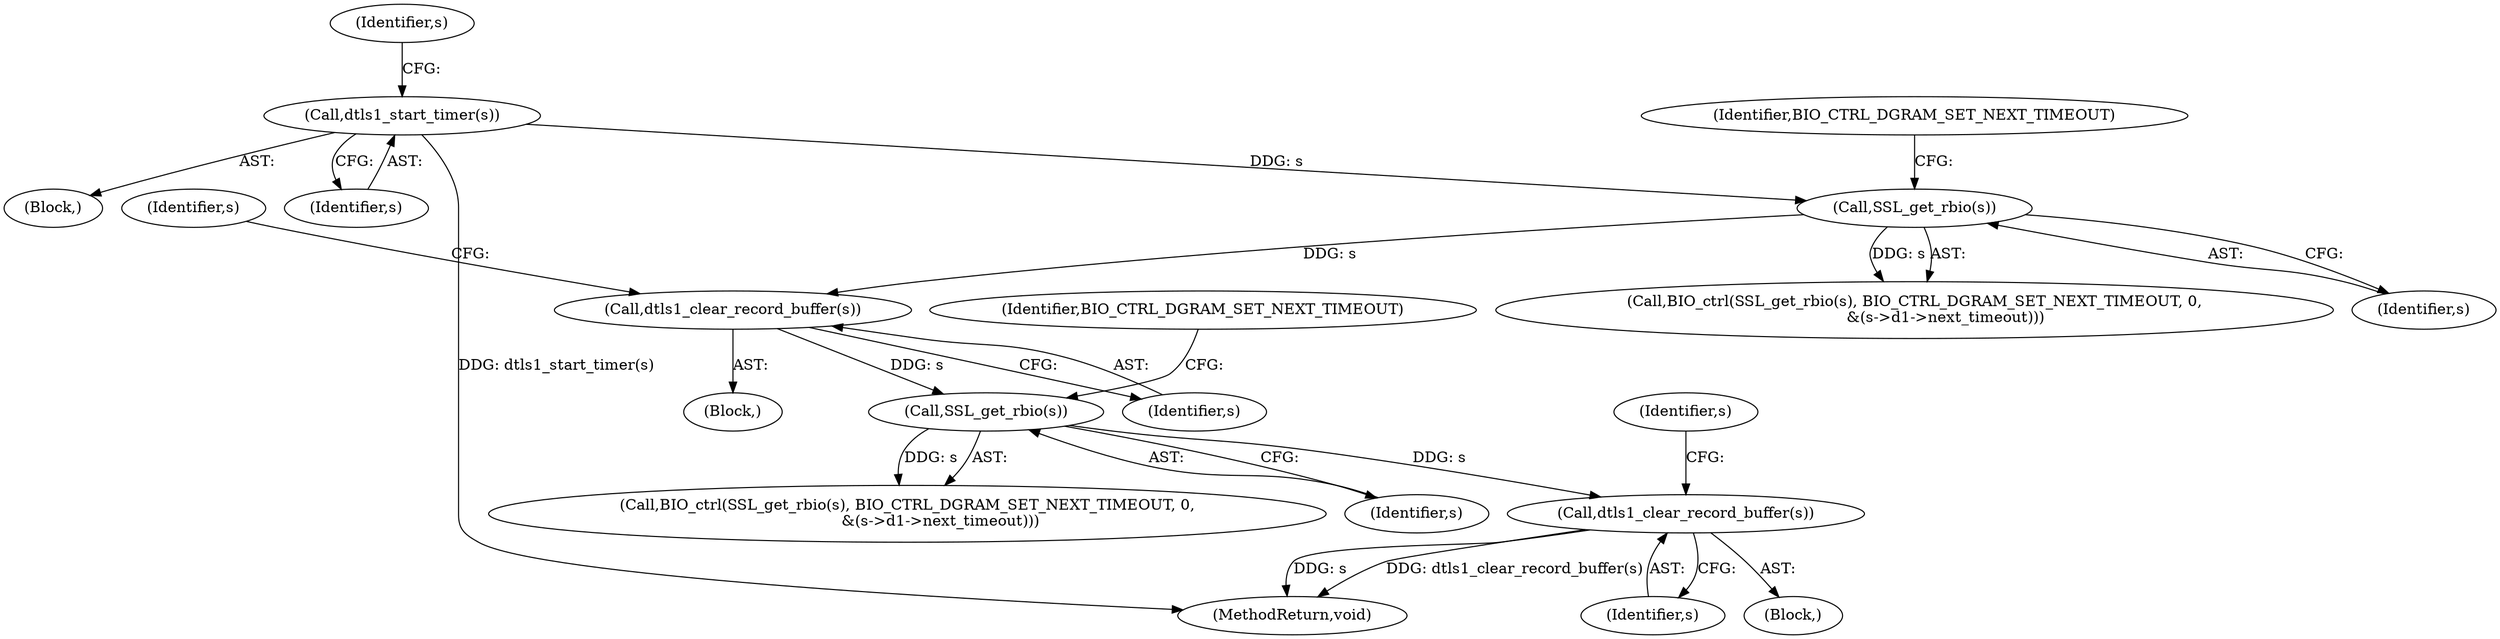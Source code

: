 digraph "1_openssl_f5c7f5dfbaf0d2f7d946d0fe86f08e6bcb36ed0d_0@del" {
"1000693" [label="(Call,dtls1_clear_record_buffer(s))"];
"1000683" [label="(Call,SSL_get_rbio(s))"];
"1000670" [label="(Call,dtls1_clear_record_buffer(s))"];
"1000660" [label="(Call,SSL_get_rbio(s))"];
"1000621" [label="(Call,dtls1_start_timer(s))"];
"1000661" [label="(Identifier,s)"];
"1000670" [label="(Call,dtls1_clear_record_buffer(s))"];
"1000683" [label="(Call,SSL_get_rbio(s))"];
"1000621" [label="(Call,dtls1_start_timer(s))"];
"1000659" [label="(Call,BIO_ctrl(SSL_get_rbio(s), BIO_CTRL_DGRAM_SET_NEXT_TIMEOUT, 0,\n             &(s->d1->next_timeout)))"];
"1000672" [label="(Block,)"];
"1000622" [label="(Identifier,s)"];
"1000684" [label="(Identifier,s)"];
"1000623" [label="(Block,)"];
"1000693" [label="(Call,dtls1_clear_record_buffer(s))"];
"1000682" [label="(Call,BIO_ctrl(SSL_get_rbio(s), BIO_CTRL_DGRAM_SET_NEXT_TIMEOUT, 0,\n              &(s->d1->next_timeout)))"];
"1000628" [label="(Identifier,s)"];
"1000598" [label="(Block,)"];
"1000685" [label="(Identifier,BIO_CTRL_DGRAM_SET_NEXT_TIMEOUT)"];
"1000671" [label="(Identifier,s)"];
"1000678" [label="(Identifier,s)"];
"1000700" [label="(Identifier,s)"];
"1000694" [label="(Identifier,s)"];
"1000714" [label="(MethodReturn,void)"];
"1000662" [label="(Identifier,BIO_CTRL_DGRAM_SET_NEXT_TIMEOUT)"];
"1000660" [label="(Call,SSL_get_rbio(s))"];
"1000693" -> "1000672"  [label="AST: "];
"1000693" -> "1000694"  [label="CFG: "];
"1000694" -> "1000693"  [label="AST: "];
"1000700" -> "1000693"  [label="CFG: "];
"1000693" -> "1000714"  [label="DDG: dtls1_clear_record_buffer(s)"];
"1000693" -> "1000714"  [label="DDG: s"];
"1000683" -> "1000693"  [label="DDG: s"];
"1000683" -> "1000682"  [label="AST: "];
"1000683" -> "1000684"  [label="CFG: "];
"1000684" -> "1000683"  [label="AST: "];
"1000685" -> "1000683"  [label="CFG: "];
"1000683" -> "1000682"  [label="DDG: s"];
"1000670" -> "1000683"  [label="DDG: s"];
"1000670" -> "1000623"  [label="AST: "];
"1000670" -> "1000671"  [label="CFG: "];
"1000671" -> "1000670"  [label="AST: "];
"1000678" -> "1000670"  [label="CFG: "];
"1000660" -> "1000670"  [label="DDG: s"];
"1000660" -> "1000659"  [label="AST: "];
"1000660" -> "1000661"  [label="CFG: "];
"1000661" -> "1000660"  [label="AST: "];
"1000662" -> "1000660"  [label="CFG: "];
"1000660" -> "1000659"  [label="DDG: s"];
"1000621" -> "1000660"  [label="DDG: s"];
"1000621" -> "1000598"  [label="AST: "];
"1000621" -> "1000622"  [label="CFG: "];
"1000622" -> "1000621"  [label="AST: "];
"1000628" -> "1000621"  [label="CFG: "];
"1000621" -> "1000714"  [label="DDG: dtls1_start_timer(s)"];
}
